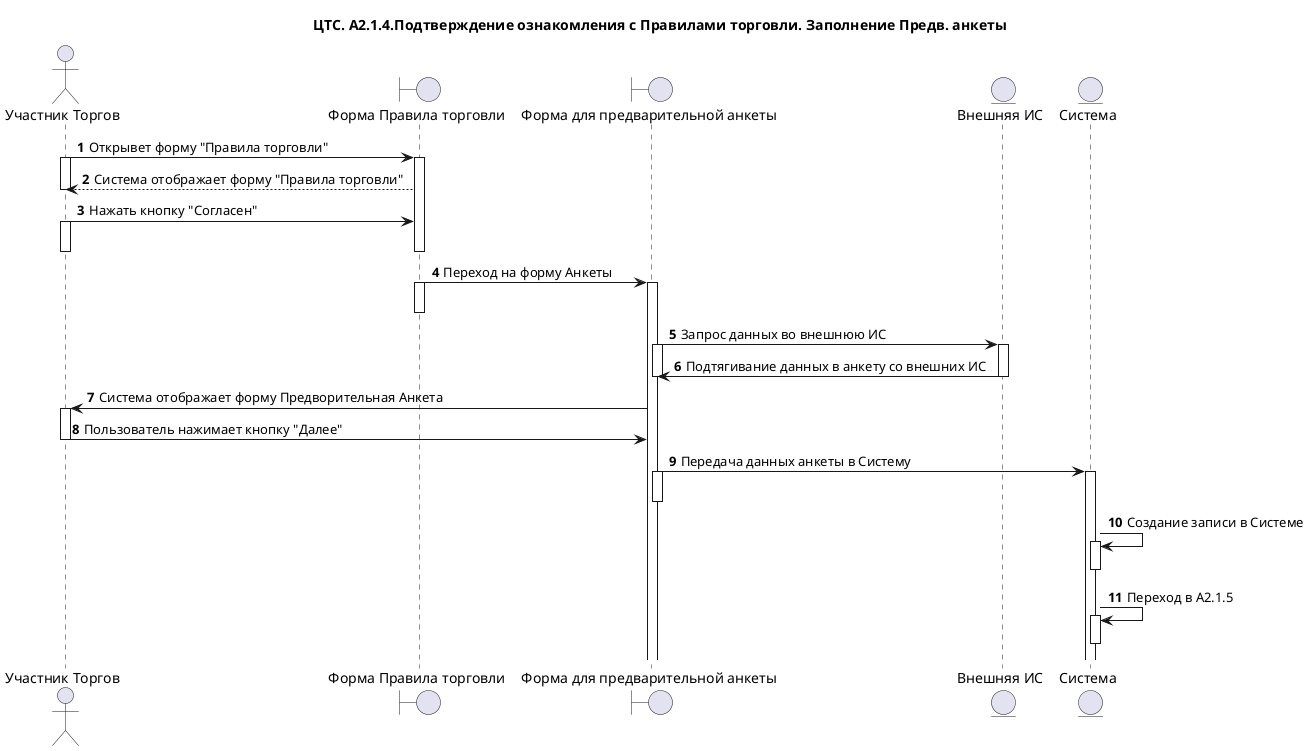 @startuml 
title "ЦТС. А2.1.4.Подтверждение ознакомления с Правилами торговли. Заполнение Предв. анкеты"
actor "Участник Торгов" as User
boundary "Форма Правила торговли" as TradingForm
boundary "Форма для предварительной анкеты" as PreliminaryQuestionnaireForm
entity "Внешняя ИС" as ExternalInformationSystem
entity "Система" as System

autonumber

User-> TradingForm:Открывет форму "Правила торговли"
activate User
activate TradingForm

TradingForm-->User: Система отображает форму "Правила торговли"
deactivate User

User->TradingForm: Нажать кнопку "Согласен"
activate User
deactivate User
deactivate TradingForm

TradingForm->PreliminaryQuestionnaireForm: Переход на форму Анкеты
activate TradingForm
activate PreliminaryQuestionnaireForm
deactivate TradingForm

PreliminaryQuestionnaireForm->ExternalInformationSystem: Запрос данных во внешнюю ИС
activate PreliminaryQuestionnaireForm
activate ExternalInformationSystem

ExternalInformationSystem->PreliminaryQuestionnaireForm: Подтягивание данных в анкету со внешних ИС
deactivate ExternalInformationSystem
deactivate PreliminaryQuestionnaireForm

PreliminaryQuestionnaireForm->User: Система отображает форму Предворительная Анкета
activate User
User->PreliminaryQuestionnaireForm: Пользователь нажимает кнопку "Далее"
deactivate User

PreliminaryQuestionnaireForm->System: Передача данных анкеты в Систему
activate PreliminaryQuestionnaireForm
activate System
deactivate PreliminaryQuestionnaireForm

System->System: Создание записи в Системе
activate System
deactivate System

System->System: Переход в А2.1.5
activate System
deactivate System

@enduml